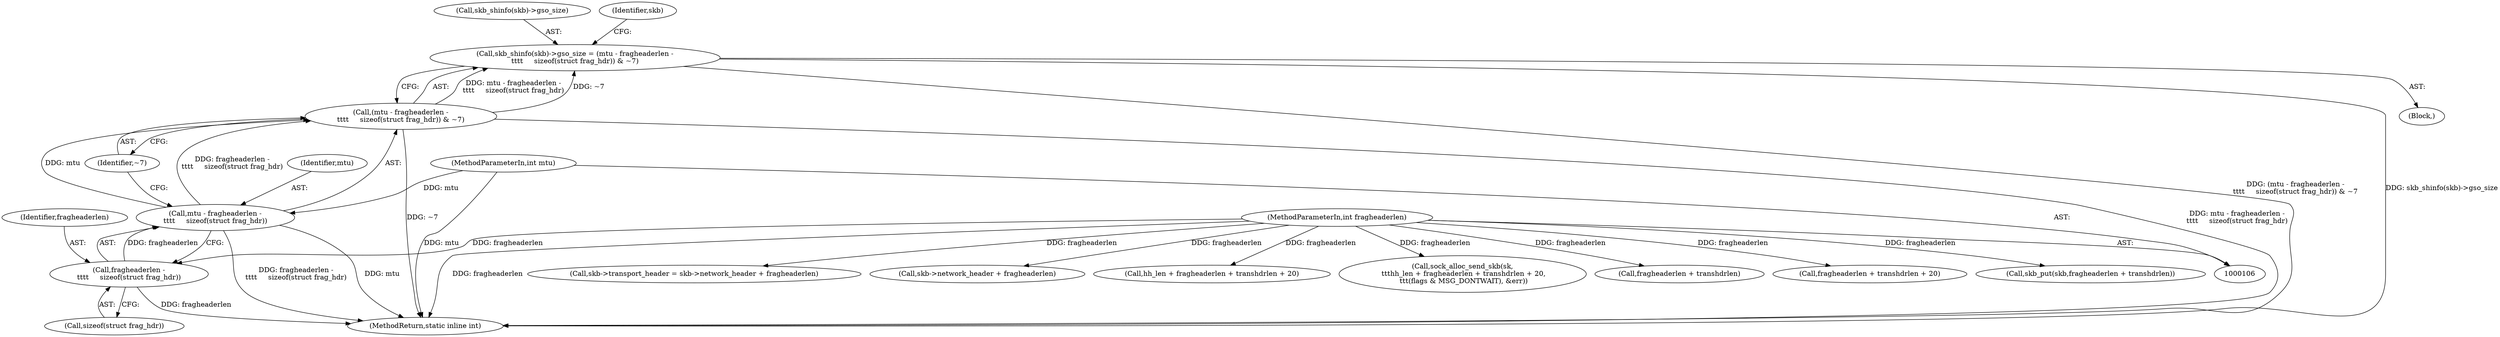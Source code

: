 digraph "0_linux_c547dbf55d5f8cf615ccc0e7265e98db27d3fb8b@integer" {
"1000201" [label="(Call,skb_shinfo(skb)->gso_size = (mtu - fragheaderlen -\n\t\t\t\t     sizeof(struct frag_hdr)) & ~7)"];
"1000206" [label="(Call,(mtu - fragheaderlen -\n\t\t\t\t     sizeof(struct frag_hdr)) & ~7)"];
"1000207" [label="(Call,mtu - fragheaderlen -\n\t\t\t\t     sizeof(struct frag_hdr))"];
"1000114" [label="(MethodParameterIn,int mtu)"];
"1000209" [label="(Call,fragheaderlen -\n\t\t\t\t     sizeof(struct frag_hdr))"];
"1000112" [label="(MethodParameterIn,int fragheaderlen)"];
"1000242" [label="(MethodReturn,static inline int)"];
"1000209" [label="(Call,fragheaderlen -\n\t\t\t\t     sizeof(struct frag_hdr))"];
"1000206" [label="(Call,(mtu - fragheaderlen -\n\t\t\t\t     sizeof(struct frag_hdr)) & ~7)"];
"1000164" [label="(Call,skb->transport_header = skb->network_header + fragheaderlen)"];
"1000168" [label="(Call,skb->network_header + fragheaderlen)"];
"1000136" [label="(Call,hh_len + fragheaderlen + transhdrlen + 20)"];
"1000114" [label="(MethodParameterIn,int mtu)"];
"1000134" [label="(Call,sock_alloc_send_skb(sk,\n \t\t\thh_len + fragheaderlen + transhdrlen + 20,\n \t\t\t(flags & MSG_DONTWAIT), &err))"];
"1000159" [label="(Call,fragheaderlen + transhdrlen)"];
"1000138" [label="(Call,fragheaderlen + transhdrlen + 20)"];
"1000117" [label="(Block,)"];
"1000208" [label="(Identifier,mtu)"];
"1000157" [label="(Call,skb_put(skb,fragheaderlen + transhdrlen))"];
"1000112" [label="(MethodParameterIn,int fragheaderlen)"];
"1000211" [label="(Call,sizeof(struct frag_hdr))"];
"1000213" [label="(Identifier,~7)"];
"1000207" [label="(Call,mtu - fragheaderlen -\n\t\t\t\t     sizeof(struct frag_hdr))"];
"1000202" [label="(Call,skb_shinfo(skb)->gso_size)"];
"1000201" [label="(Call,skb_shinfo(skb)->gso_size = (mtu - fragheaderlen -\n\t\t\t\t     sizeof(struct frag_hdr)) & ~7)"];
"1000210" [label="(Identifier,fragheaderlen)"];
"1000217" [label="(Identifier,skb)"];
"1000201" -> "1000117"  [label="AST: "];
"1000201" -> "1000206"  [label="CFG: "];
"1000202" -> "1000201"  [label="AST: "];
"1000206" -> "1000201"  [label="AST: "];
"1000217" -> "1000201"  [label="CFG: "];
"1000201" -> "1000242"  [label="DDG: (mtu - fragheaderlen -\n\t\t\t\t     sizeof(struct frag_hdr)) & ~7"];
"1000201" -> "1000242"  [label="DDG: skb_shinfo(skb)->gso_size"];
"1000206" -> "1000201"  [label="DDG: mtu - fragheaderlen -\n\t\t\t\t     sizeof(struct frag_hdr)"];
"1000206" -> "1000201"  [label="DDG: ~7"];
"1000206" -> "1000213"  [label="CFG: "];
"1000207" -> "1000206"  [label="AST: "];
"1000213" -> "1000206"  [label="AST: "];
"1000206" -> "1000242"  [label="DDG: mtu - fragheaderlen -\n\t\t\t\t     sizeof(struct frag_hdr)"];
"1000206" -> "1000242"  [label="DDG: ~7"];
"1000207" -> "1000206"  [label="DDG: mtu"];
"1000207" -> "1000206"  [label="DDG: fragheaderlen -\n\t\t\t\t     sizeof(struct frag_hdr)"];
"1000207" -> "1000209"  [label="CFG: "];
"1000208" -> "1000207"  [label="AST: "];
"1000209" -> "1000207"  [label="AST: "];
"1000213" -> "1000207"  [label="CFG: "];
"1000207" -> "1000242"  [label="DDG: fragheaderlen -\n\t\t\t\t     sizeof(struct frag_hdr)"];
"1000207" -> "1000242"  [label="DDG: mtu"];
"1000114" -> "1000207"  [label="DDG: mtu"];
"1000209" -> "1000207"  [label="DDG: fragheaderlen"];
"1000114" -> "1000106"  [label="AST: "];
"1000114" -> "1000242"  [label="DDG: mtu"];
"1000209" -> "1000211"  [label="CFG: "];
"1000210" -> "1000209"  [label="AST: "];
"1000211" -> "1000209"  [label="AST: "];
"1000209" -> "1000242"  [label="DDG: fragheaderlen"];
"1000112" -> "1000209"  [label="DDG: fragheaderlen"];
"1000112" -> "1000106"  [label="AST: "];
"1000112" -> "1000242"  [label="DDG: fragheaderlen"];
"1000112" -> "1000134"  [label="DDG: fragheaderlen"];
"1000112" -> "1000136"  [label="DDG: fragheaderlen"];
"1000112" -> "1000138"  [label="DDG: fragheaderlen"];
"1000112" -> "1000157"  [label="DDG: fragheaderlen"];
"1000112" -> "1000159"  [label="DDG: fragheaderlen"];
"1000112" -> "1000164"  [label="DDG: fragheaderlen"];
"1000112" -> "1000168"  [label="DDG: fragheaderlen"];
}
